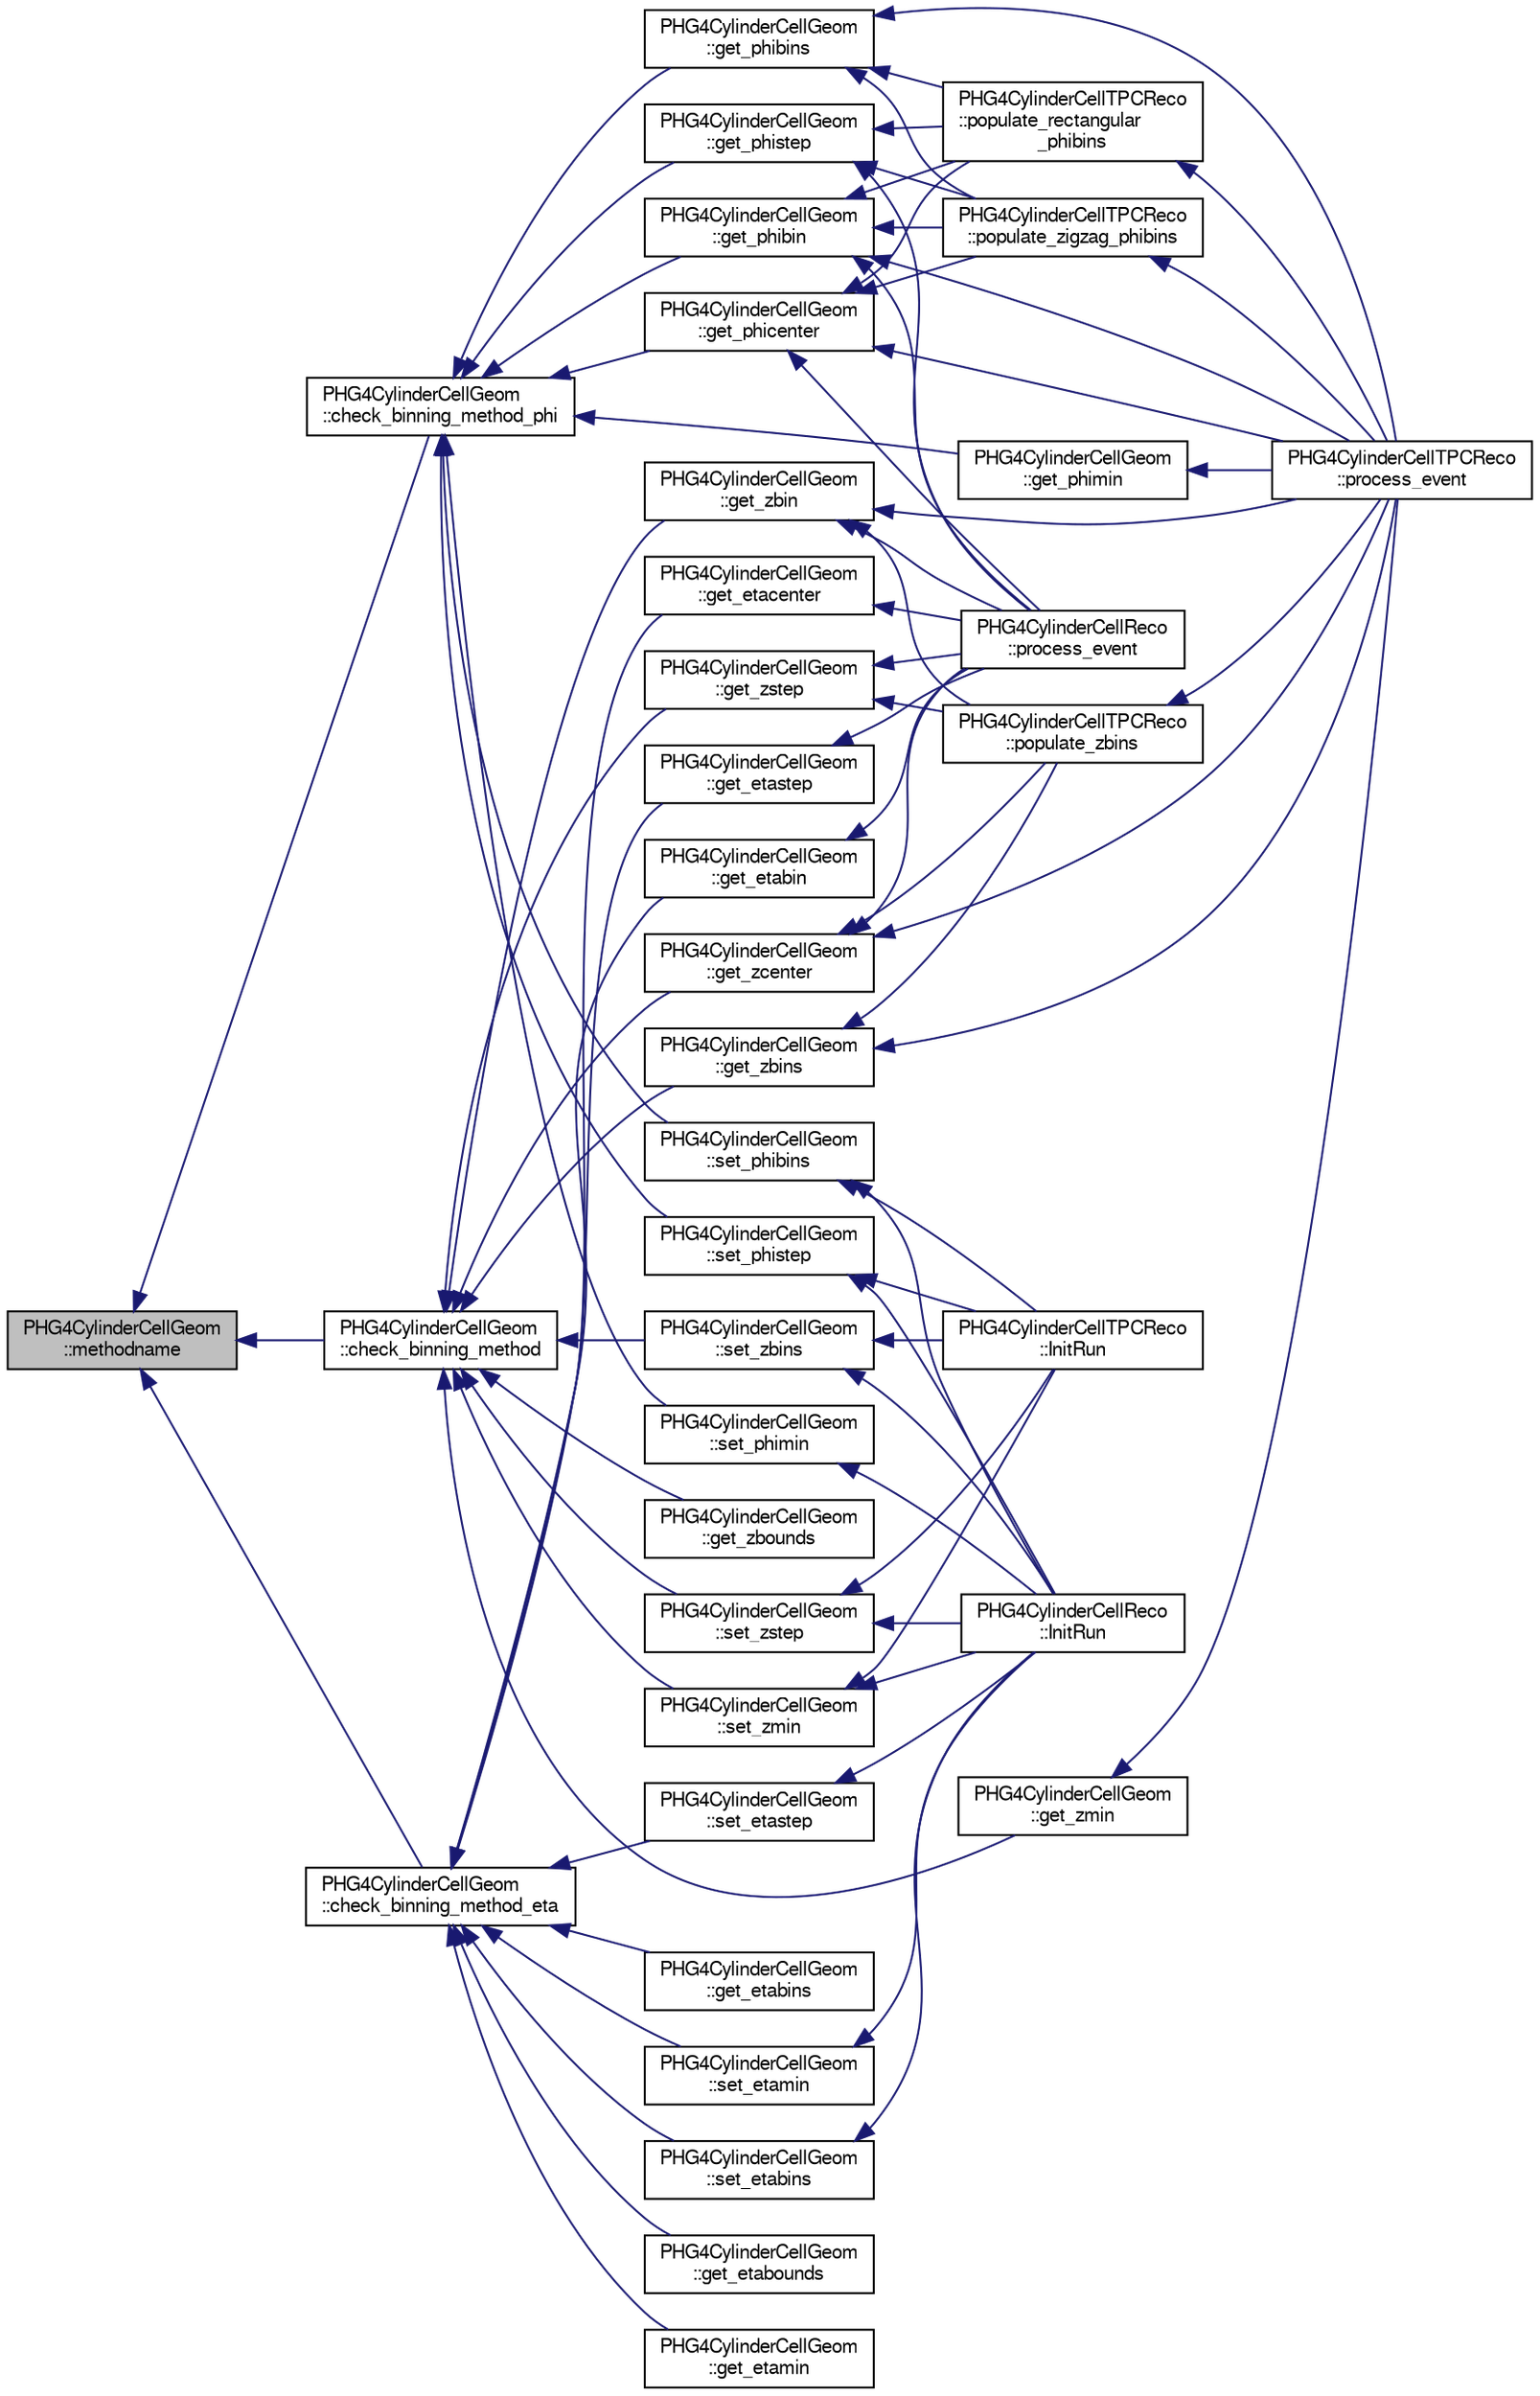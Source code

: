 digraph "PHG4CylinderCellGeom::methodname"
{
  bgcolor="transparent";
  edge [fontname="FreeSans",fontsize="10",labelfontname="FreeSans",labelfontsize="10"];
  node [fontname="FreeSans",fontsize="10",shape=record];
  rankdir="LR";
  Node1 [label="PHG4CylinderCellGeom\l::methodname",height=0.2,width=0.4,color="black", fillcolor="grey75", style="filled" fontcolor="black"];
  Node1 -> Node2 [dir="back",color="midnightblue",fontsize="10",style="solid",fontname="FreeSans"];
  Node2 [label="PHG4CylinderCellGeom\l::check_binning_method",height=0.2,width=0.4,color="black",URL="$d9/d85/classPHG4CylinderCellGeom.html#a68f0276a8f9bdb6059c1e286a0465100"];
  Node2 -> Node3 [dir="back",color="midnightblue",fontsize="10",style="solid",fontname="FreeSans"];
  Node3 [label="PHG4CylinderCellGeom\l::get_zbin",height=0.2,width=0.4,color="black",URL="$d9/d85/classPHG4CylinderCellGeom.html#af2c3e1224776a2ba8129d5e85d66457a"];
  Node3 -> Node4 [dir="back",color="midnightblue",fontsize="10",style="solid",fontname="FreeSans"];
  Node4 [label="PHG4CylinderCellTPCReco\l::populate_zbins",height=0.2,width=0.4,color="black",URL="$dc/d94/classPHG4CylinderCellTPCReco.html#a652e23eb754817317594aedd63b8c7dc"];
  Node4 -> Node5 [dir="back",color="midnightblue",fontsize="10",style="solid",fontname="FreeSans"];
  Node5 [label="PHG4CylinderCellTPCReco\l::process_event",height=0.2,width=0.4,color="black",URL="$dc/d94/classPHG4CylinderCellTPCReco.html#a75c377807a2b0585b5bad470cb2cf9f5",tooltip="event processing "];
  Node3 -> Node6 [dir="back",color="midnightblue",fontsize="10",style="solid",fontname="FreeSans"];
  Node6 [label="PHG4CylinderCellReco\l::process_event",height=0.2,width=0.4,color="black",URL="$d5/dd0/classPHG4CylinderCellReco.html#acd9297cbac172c726c8da55f875a824a",tooltip="event processing "];
  Node3 -> Node5 [dir="back",color="midnightblue",fontsize="10",style="solid",fontname="FreeSans"];
  Node2 -> Node7 [dir="back",color="midnightblue",fontsize="10",style="solid",fontname="FreeSans"];
  Node7 [label="PHG4CylinderCellGeom\l::get_zbins",height=0.2,width=0.4,color="black",URL="$d9/d85/classPHG4CylinderCellGeom.html#a0cdfdbb3b06ded109b6229d2bd74e92d"];
  Node7 -> Node4 [dir="back",color="midnightblue",fontsize="10",style="solid",fontname="FreeSans"];
  Node7 -> Node5 [dir="back",color="midnightblue",fontsize="10",style="solid",fontname="FreeSans"];
  Node2 -> Node8 [dir="back",color="midnightblue",fontsize="10",style="solid",fontname="FreeSans"];
  Node8 [label="PHG4CylinderCellGeom\l::get_zbounds",height=0.2,width=0.4,color="black",URL="$d9/d85/classPHG4CylinderCellGeom.html#ab6847738905f3d5df6575799dbb81086"];
  Node2 -> Node9 [dir="back",color="midnightblue",fontsize="10",style="solid",fontname="FreeSans"];
  Node9 [label="PHG4CylinderCellGeom\l::get_zcenter",height=0.2,width=0.4,color="black",URL="$d9/d85/classPHG4CylinderCellGeom.html#a3de4ba34c361c7a4da2a2b2162491f7d"];
  Node9 -> Node4 [dir="back",color="midnightblue",fontsize="10",style="solid",fontname="FreeSans"];
  Node9 -> Node6 [dir="back",color="midnightblue",fontsize="10",style="solid",fontname="FreeSans"];
  Node9 -> Node5 [dir="back",color="midnightblue",fontsize="10",style="solid",fontname="FreeSans"];
  Node2 -> Node10 [dir="back",color="midnightblue",fontsize="10",style="solid",fontname="FreeSans"];
  Node10 [label="PHG4CylinderCellGeom\l::get_zmin",height=0.2,width=0.4,color="black",URL="$d9/d85/classPHG4CylinderCellGeom.html#aeb1aa9e1a8a4f43b39abce80042f3b03"];
  Node10 -> Node5 [dir="back",color="midnightblue",fontsize="10",style="solid",fontname="FreeSans"];
  Node2 -> Node11 [dir="back",color="midnightblue",fontsize="10",style="solid",fontname="FreeSans"];
  Node11 [label="PHG4CylinderCellGeom\l::get_zstep",height=0.2,width=0.4,color="black",URL="$d9/d85/classPHG4CylinderCellGeom.html#adb898f36289b3d1614afc7fde61de260"];
  Node11 -> Node4 [dir="back",color="midnightblue",fontsize="10",style="solid",fontname="FreeSans"];
  Node11 -> Node6 [dir="back",color="midnightblue",fontsize="10",style="solid",fontname="FreeSans"];
  Node2 -> Node12 [dir="back",color="midnightblue",fontsize="10",style="solid",fontname="FreeSans"];
  Node12 [label="PHG4CylinderCellGeom\l::set_zbins",height=0.2,width=0.4,color="black",URL="$d9/d85/classPHG4CylinderCellGeom.html#aac5b0b92c87f1911c3cc068da8dd83ca"];
  Node12 -> Node13 [dir="back",color="midnightblue",fontsize="10",style="solid",fontname="FreeSans"];
  Node13 [label="PHG4CylinderCellReco\l::InitRun",height=0.2,width=0.4,color="black",URL="$d5/dd0/classPHG4CylinderCellReco.html#ada869396a39d11561fcbb85572446310",tooltip="module initialization "];
  Node12 -> Node14 [dir="back",color="midnightblue",fontsize="10",style="solid",fontname="FreeSans"];
  Node14 [label="PHG4CylinderCellTPCReco\l::InitRun",height=0.2,width=0.4,color="black",URL="$dc/d94/classPHG4CylinderCellTPCReco.html#a36f8dae72fae5f5d6e17b06fcec0b463"];
  Node2 -> Node15 [dir="back",color="midnightblue",fontsize="10",style="solid",fontname="FreeSans"];
  Node15 [label="PHG4CylinderCellGeom\l::set_zmin",height=0.2,width=0.4,color="black",URL="$d9/d85/classPHG4CylinderCellGeom.html#a0e73f31eebff77409ad169e3ba6e7cdd"];
  Node15 -> Node13 [dir="back",color="midnightblue",fontsize="10",style="solid",fontname="FreeSans"];
  Node15 -> Node14 [dir="back",color="midnightblue",fontsize="10",style="solid",fontname="FreeSans"];
  Node2 -> Node16 [dir="back",color="midnightblue",fontsize="10",style="solid",fontname="FreeSans"];
  Node16 [label="PHG4CylinderCellGeom\l::set_zstep",height=0.2,width=0.4,color="black",URL="$d9/d85/classPHG4CylinderCellGeom.html#a51de7f078df13ace9e27f165b8400b80"];
  Node16 -> Node13 [dir="back",color="midnightblue",fontsize="10",style="solid",fontname="FreeSans"];
  Node16 -> Node14 [dir="back",color="midnightblue",fontsize="10",style="solid",fontname="FreeSans"];
  Node1 -> Node17 [dir="back",color="midnightblue",fontsize="10",style="solid",fontname="FreeSans"];
  Node17 [label="PHG4CylinderCellGeom\l::check_binning_method_eta",height=0.2,width=0.4,color="black",URL="$d9/d85/classPHG4CylinderCellGeom.html#a995395a00854429f29a468669e3659c3"];
  Node17 -> Node18 [dir="back",color="midnightblue",fontsize="10",style="solid",fontname="FreeSans"];
  Node18 [label="PHG4CylinderCellGeom\l::get_etabin",height=0.2,width=0.4,color="black",URL="$d9/d85/classPHG4CylinderCellGeom.html#a3a42d005f5b5351f25c9610399922efb"];
  Node18 -> Node6 [dir="back",color="midnightblue",fontsize="10",style="solid",fontname="FreeSans"];
  Node17 -> Node19 [dir="back",color="midnightblue",fontsize="10",style="solid",fontname="FreeSans"];
  Node19 [label="PHG4CylinderCellGeom\l::get_etabins",height=0.2,width=0.4,color="black",URL="$d9/d85/classPHG4CylinderCellGeom.html#a44e60a931f29f71c8aad783b7ced95e1"];
  Node17 -> Node20 [dir="back",color="midnightblue",fontsize="10",style="solid",fontname="FreeSans"];
  Node20 [label="PHG4CylinderCellGeom\l::get_etabounds",height=0.2,width=0.4,color="black",URL="$d9/d85/classPHG4CylinderCellGeom.html#aeeb750d8a31b9ae115d490664a94bd6d"];
  Node17 -> Node21 [dir="back",color="midnightblue",fontsize="10",style="solid",fontname="FreeSans"];
  Node21 [label="PHG4CylinderCellGeom\l::get_etacenter",height=0.2,width=0.4,color="black",URL="$d9/d85/classPHG4CylinderCellGeom.html#a1b95fc81c08ed3f7957271ce770073ae"];
  Node21 -> Node6 [dir="back",color="midnightblue",fontsize="10",style="solid",fontname="FreeSans"];
  Node17 -> Node22 [dir="back",color="midnightblue",fontsize="10",style="solid",fontname="FreeSans"];
  Node22 [label="PHG4CylinderCellGeom\l::get_etamin",height=0.2,width=0.4,color="black",URL="$d9/d85/classPHG4CylinderCellGeom.html#a23f2d2531aabc3b91102ff5fe14ec57a"];
  Node17 -> Node23 [dir="back",color="midnightblue",fontsize="10",style="solid",fontname="FreeSans"];
  Node23 [label="PHG4CylinderCellGeom\l::get_etastep",height=0.2,width=0.4,color="black",URL="$d9/d85/classPHG4CylinderCellGeom.html#ac207fb64f9e9cdca75345e822bcef418"];
  Node23 -> Node6 [dir="back",color="midnightblue",fontsize="10",style="solid",fontname="FreeSans"];
  Node17 -> Node24 [dir="back",color="midnightblue",fontsize="10",style="solid",fontname="FreeSans"];
  Node24 [label="PHG4CylinderCellGeom\l::set_etabins",height=0.2,width=0.4,color="black",URL="$d9/d85/classPHG4CylinderCellGeom.html#acbf898352fa37d7e614ac00011ade28b"];
  Node24 -> Node13 [dir="back",color="midnightblue",fontsize="10",style="solid",fontname="FreeSans"];
  Node17 -> Node25 [dir="back",color="midnightblue",fontsize="10",style="solid",fontname="FreeSans"];
  Node25 [label="PHG4CylinderCellGeom\l::set_etamin",height=0.2,width=0.4,color="black",URL="$d9/d85/classPHG4CylinderCellGeom.html#a4932a1e80ba4c228b5d068626234aaee"];
  Node25 -> Node13 [dir="back",color="midnightblue",fontsize="10",style="solid",fontname="FreeSans"];
  Node17 -> Node26 [dir="back",color="midnightblue",fontsize="10",style="solid",fontname="FreeSans"];
  Node26 [label="PHG4CylinderCellGeom\l::set_etastep",height=0.2,width=0.4,color="black",URL="$d9/d85/classPHG4CylinderCellGeom.html#a1b75c9215d5165108e8abc055380f617"];
  Node26 -> Node13 [dir="back",color="midnightblue",fontsize="10",style="solid",fontname="FreeSans"];
  Node1 -> Node27 [dir="back",color="midnightblue",fontsize="10",style="solid",fontname="FreeSans"];
  Node27 [label="PHG4CylinderCellGeom\l::check_binning_method_phi",height=0.2,width=0.4,color="black",URL="$d9/d85/classPHG4CylinderCellGeom.html#ab28e6403197b245275ba3613cd56ba6c"];
  Node27 -> Node28 [dir="back",color="midnightblue",fontsize="10",style="solid",fontname="FreeSans"];
  Node28 [label="PHG4CylinderCellGeom\l::get_phibin",height=0.2,width=0.4,color="black",URL="$d9/d85/classPHG4CylinderCellGeom.html#ae568e0233c2bf19b774496bc8133bec7"];
  Node28 -> Node29 [dir="back",color="midnightblue",fontsize="10",style="solid",fontname="FreeSans"];
  Node29 [label="PHG4CylinderCellTPCReco\l::populate_rectangular\l_phibins",height=0.2,width=0.4,color="black",URL="$dc/d94/classPHG4CylinderCellTPCReco.html#ab3a1183c6e7c3b182ce3c13dbe9cf838"];
  Node29 -> Node5 [dir="back",color="midnightblue",fontsize="10",style="solid",fontname="FreeSans"];
  Node28 -> Node30 [dir="back",color="midnightblue",fontsize="10",style="solid",fontname="FreeSans"];
  Node30 [label="PHG4CylinderCellTPCReco\l::populate_zigzag_phibins",height=0.2,width=0.4,color="black",URL="$dc/d94/classPHG4CylinderCellTPCReco.html#a9c157e6a74acc71c07399d0881a253a0"];
  Node30 -> Node5 [dir="back",color="midnightblue",fontsize="10",style="solid",fontname="FreeSans"];
  Node28 -> Node6 [dir="back",color="midnightblue",fontsize="10",style="solid",fontname="FreeSans"];
  Node28 -> Node5 [dir="back",color="midnightblue",fontsize="10",style="solid",fontname="FreeSans"];
  Node27 -> Node31 [dir="back",color="midnightblue",fontsize="10",style="solid",fontname="FreeSans"];
  Node31 [label="PHG4CylinderCellGeom\l::get_phibins",height=0.2,width=0.4,color="black",URL="$d9/d85/classPHG4CylinderCellGeom.html#a4999cf2fcefaae861e8ddc7c489af731"];
  Node31 -> Node29 [dir="back",color="midnightblue",fontsize="10",style="solid",fontname="FreeSans"];
  Node31 -> Node30 [dir="back",color="midnightblue",fontsize="10",style="solid",fontname="FreeSans"];
  Node31 -> Node5 [dir="back",color="midnightblue",fontsize="10",style="solid",fontname="FreeSans"];
  Node27 -> Node32 [dir="back",color="midnightblue",fontsize="10",style="solid",fontname="FreeSans"];
  Node32 [label="PHG4CylinderCellGeom\l::get_phicenter",height=0.2,width=0.4,color="black",URL="$d9/d85/classPHG4CylinderCellGeom.html#a619e05f0264243126360ac83b80f1d89"];
  Node32 -> Node29 [dir="back",color="midnightblue",fontsize="10",style="solid",fontname="FreeSans"];
  Node32 -> Node30 [dir="back",color="midnightblue",fontsize="10",style="solid",fontname="FreeSans"];
  Node32 -> Node6 [dir="back",color="midnightblue",fontsize="10",style="solid",fontname="FreeSans"];
  Node32 -> Node5 [dir="back",color="midnightblue",fontsize="10",style="solid",fontname="FreeSans"];
  Node27 -> Node33 [dir="back",color="midnightblue",fontsize="10",style="solid",fontname="FreeSans"];
  Node33 [label="PHG4CylinderCellGeom\l::get_phimin",height=0.2,width=0.4,color="black",URL="$d9/d85/classPHG4CylinderCellGeom.html#aaef09dc39c17757b6e4ae55c736061a0"];
  Node33 -> Node5 [dir="back",color="midnightblue",fontsize="10",style="solid",fontname="FreeSans"];
  Node27 -> Node34 [dir="back",color="midnightblue",fontsize="10",style="solid",fontname="FreeSans"];
  Node34 [label="PHG4CylinderCellGeom\l::get_phistep",height=0.2,width=0.4,color="black",URL="$d9/d85/classPHG4CylinderCellGeom.html#a10a58a3eed1d5566cebd3b19583d78bb"];
  Node34 -> Node29 [dir="back",color="midnightblue",fontsize="10",style="solid",fontname="FreeSans"];
  Node34 -> Node30 [dir="back",color="midnightblue",fontsize="10",style="solid",fontname="FreeSans"];
  Node34 -> Node6 [dir="back",color="midnightblue",fontsize="10",style="solid",fontname="FreeSans"];
  Node27 -> Node35 [dir="back",color="midnightblue",fontsize="10",style="solid",fontname="FreeSans"];
  Node35 [label="PHG4CylinderCellGeom\l::set_phibins",height=0.2,width=0.4,color="black",URL="$d9/d85/classPHG4CylinderCellGeom.html#a62ff6296a3a85f04eeb908610345a703"];
  Node35 -> Node13 [dir="back",color="midnightblue",fontsize="10",style="solid",fontname="FreeSans"];
  Node35 -> Node14 [dir="back",color="midnightblue",fontsize="10",style="solid",fontname="FreeSans"];
  Node27 -> Node36 [dir="back",color="midnightblue",fontsize="10",style="solid",fontname="FreeSans"];
  Node36 [label="PHG4CylinderCellGeom\l::set_phimin",height=0.2,width=0.4,color="black",URL="$d9/d85/classPHG4CylinderCellGeom.html#a8aaf7b76351007d1dc91be54e214541e"];
  Node36 -> Node13 [dir="back",color="midnightblue",fontsize="10",style="solid",fontname="FreeSans"];
  Node27 -> Node37 [dir="back",color="midnightblue",fontsize="10",style="solid",fontname="FreeSans"];
  Node37 [label="PHG4CylinderCellGeom\l::set_phistep",height=0.2,width=0.4,color="black",URL="$d9/d85/classPHG4CylinderCellGeom.html#a719e01344e250bcb1e7573eedd0af53a"];
  Node37 -> Node13 [dir="back",color="midnightblue",fontsize="10",style="solid",fontname="FreeSans"];
  Node37 -> Node14 [dir="back",color="midnightblue",fontsize="10",style="solid",fontname="FreeSans"];
}
